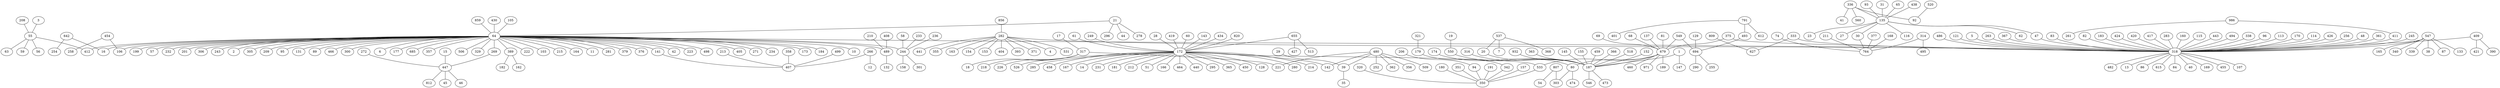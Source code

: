 graph {508 [label="115" level=1];
2 [label="443" level=2];
4 [label="320" level=2];
509 [label="494" level=1];
5 [label="105" level=1];
259 [label="338" level=2];
558 [label="336" level=1];
853 [label="859" level=2];
85 [label="129" level=1];
765 [label="856" level=2];
72 [label="3" level=2];
10 [label="21" level=1];
680 [label="430" level=2];
13 [label="64" level=1];
14 [label="96" level=1];
521 [label="113" level=1];
269 [label="272" level=2];
56 [label="208" level=2];
769 [label="282" level=1];
566 [label="2" level=1];
717 [label="809" level=2];
18 [label="305" level=2];
772 [label="65" level=1];
524 [label="408" level=2];
774 [label="155" level=2];
21 [label="441" level=2];
22 [label="333" level=1];
23 [label="389" level=2];
276 [label="74" level=1];
158 [label="209" level=1];
780 [label="438" level=1];
280 [label="269" level=1];
673 [label="95" level=2];
783 [label="807" level=2];
759 [label="434" level=1];
29 [label="131" level=2];
787 [label="314" level=1];
788 [label="642" level=1];
532 [label="459" level=2];
789 [label="454" level=2];
34 [label="1" level=2];
536 [label="180" level=1];
537 [label="480" level=1];
102 [label="170" level=1];
791 [label="147" level=2];
792 [label="549" level=1];
466 [label="355" level=2];
793 [label="114" level=1];
40 [label="375" level=1];
545 [label="366" level=1];
799 [label="55" level=1];
795 [label="163" level=2];
291 [label="278" level=2];
550 [label="499" level=2];
863 [label="791" level=2];
50 [label="93" level=1];
813 [label="377" level=1];
299 [label="426" level=2];
559 [label="69" level=2];
800 [label="89" level=2];
831 [label="256" level=1];
803 [label="986" level=2];
141 [label="466" level=2];
57 [label="351" level=2];
847 [label="31" level=2];
58 [label="820" level=1];
307 [label="61" level=2];
281 [label="206" level=2];
62 [label="518" level=2];
764 [label="249" level=1];
807 [label="300" level=2];
573 [label="6" level=1];
809 [label="493" level=1];
668 [label="174" level=2];
479 [label="28" level=1];
316 [label="694" level=1];
68 [label="135" level=1];
320 [label="48" level=2];
592 [label="141" level=1];
817 [label="30" level=1];
324 [label="258" level=2];
442 [label="655" level=2];
325 [label="296" level=2];
73 [label="182" level=2];
326 [label="154" level=2];
823 [label="94" level=2];
76 [label="29" level=2];
825 [label="153" level=2];
922 [label="419" level=1];
79 [label="361" level=2];
829 [label="19" level=2];
857 [label="152" level=2];
327 [label="15" level=2];
834 [label="290" level=1];
83 [label="60" level=2];
84 [label="68" level=2];
301 [label="143" level=2];
837 [label="210" level=1];
841 [label="627" level=2];
222 [label="447" level=2];
648 [label="39" level=2];
89 [label="356" level=2];
598 [label="245" level=2];
346 [label="172" level=1];
602 [label="63" level=1];
567 [label="177" level=2];
619 [label="316" level=2];
179 [label="560" level=2];
96 [label="537" level=2];
433 [label="685" level=2];
25 [label="357" level=2];
610 [label="47" level=1];
611 [label="486" level=2];
506 [label="212" level=1];
355 [label="121" level=1];
515 [label="137" level=1];
850 [label="506" level=2];
851 [label="547" level=1];
104 [label="17" level=1];
396 [label="236" level=2];
105 [label="81" level=1];
854 [label="404" level=1];
616 [label="679" level=1];
849 [label="166" level=1];
618 [label="51" level=2];
111 [label="550" level=2];
180 [label="329" level=1];
15 [label="412" level=1];
926 [label="222" level=2];
624 [label="58" level=1];
189 [label="5" level=1];
827 [label="612" level=2];
197 [label="266" level=2];
632 [label="103" level=2];
368 [label="255" level=2];
370 [label="59" level=2];
371 [label="142" level=1];
852 [label="263" level=2];
631 [label="367" level=1];
450 [label="971" level=1];
122 [label="83" level=1];
635 [label="82" level=1];
375 [label="54" level=2];
650 [label="215" level=1];
637 [label="183" level=1];
728 [label="80" level=1];
377 [label="213" level=2];
432 [label="233" level=2];
337 [label="533" level=1];
968 [label="164" level=2];
484 [label="44" level=1];
887 [label="11" level=2];
134 [label="211" level=1];
136 [label="489" level=1];
391 [label="281" level=2];
646 [label="317" level=1];
840 [label="424" level=1];
352 [label="168" level=2];
140 [label="321" level=2];
892 [label="191" level=2];
893 [label="379" level=2];
398 [label="440" level=2];
399 [label="7" level=2];
894 [label="464" level=2];
875 [label="27" level=2];
883 [label="932" level=1];
612 [label="368" level=2];
899 [label="376" level=2];
457 [label="42" level=2];
151 [label="365" level=1];
152 [label="420" level=1];
154 [label="411" level=1];
157 [label="157" level=2];
900 [label="520" level=2];
439 [label="116" level=1];
163 [label="509" level=2];
453 [label="62" level=1];
416 [label="244" level=1];
167 [label="223" level=2];
418 [label="363" level=2];
872 [label="498" level=1];
420 [label="405" level=1];
507 [label="393" level=1];
913 [label="189" level=2];
914 [label="450" level=2];
174 [label="133" level=1];
916 [label="18" level=2];
175 [label="179" level=2];
541 [label="261" level=2];
676 [label="409" level=1];
244 [label="417" level=2];
227 [label="165" level=1];
798 [label="295" level=1];
181 [label="128" level=1];
191 [label="358" level=2];
183 [label="283" level=1];
921 [label="160" level=1];
587 [label="390" level=2];
185 [label="362" level=2];
55 [label="16" level=1];
925 [label="340" level=1];
437 [label="106" level=1];
187 [label="20" level=2];
20 [label="271" level=2];
115 [label="301" level=1];
927 [label="280" level=1];
441 [label="318" level=1];
819 [label="162" level=2];
443 [label="455" level=2];
481 [label="12" level=2];
444 [label="526" level=2];
267 [label="371" level=1];
177 [label="107" level=1];
198 [label="145" level=2];
934 [label="56" level=2];
936 [label="4" level=1];
414 [label="234" level=2];
454 [label="173" level=1];
607 [label="401" level=2];
707 [label="482" level=2];
678 [label="342" level=2];
946 [label="285" level=1];
213 [label="184" level=2];
709 [label="10" level=2];
712 [label="458" level=2];
380 [label="158" level=2];
254 [label="13" level=1];
482 [label="427" level=2];
716 [label="214" level=2];
771 [label="41" level=1];
119 [label="199" level=2];
584 [label="421" level=2];
955 [label="86" level=1];
221 [label="303" level=1];
662 [label="218" level=2];
640 [label="495" level=1];
957 [label="187" level=1];
864 [label="546" level=1];
915 [label="35" level=2];
751 [label="339" level=2];
310 [label="167" level=2];
724 [label="38" level=2];
473 [label="221" level=1];
726 [label="474" level=1];
264 [label="615" level=2];
329 [label="87" level=1];
286 [label="252" level=1];
963 [label="57" level=2];
577 [label="14" level=1];
233 [label="84" level=1];
862 [label="473" level=1];
733 [label="23" level=1];
634 [label="764" level=1];
860 [label="232" level=1];
564 [label="201" level=2];
970 [label="226" level=2];
488 [label="254" level=1];
973 [label="231" level=2];
908 [label="92" level=2];
744 [label="531" level=2];
336 [label="460" level=2];
923 [label="40" level=2];
654 [label="46" level=2];
746 [label="132" level=2];
246 [label="407" level=2];
247 [label="812" level=2];
980 [label="181" level=2];
948 [label="169" level=1];
651 [label="350" level=1];
215 [label="306" level=2];
204 [label="243" level=2];
672 [label="45" level=2];
713 [label="513" level=2];
508 -- 441;
2 -- 441;
4 -- 651;
509 -- 441;
5 -- 13;
259 -- 441;
558 -- 179;
558 -- 771;
558 -- 908;
558 -- 68;
853 -- 13;
85 -- 316;
765 -- 769;
72 -- 799;
10 -- 291;
10 -- 325;
10 -- 484;
10 -- 13;
680 -- 13;
13 -- 963;
13 -- 807;
13 -- 573;
13 -- 872;
13 -- 887;
13 -- 136;
13 -- 391;
13 -- 454;
13 -- 457;
13 -- 15;
13 -- 893;
13 -- 709;
13 -- 18;
13 -- 215;
13 -- 650;
13 -- 420;
13 -- 800;
13 -- 592;
13 -- 23;
13 -- 899;
13 -- 280;
13 -- 673;
13 -- 29;
13 -- 158;
13 -- 567;
13 -- 414;
13 -- 416;
13 -- 25;
13 -- 167;
13 -- 566;
13 -- 860;
13 -- 437;
13 -- 441;
13 -- 968;
13 -- 213;
13 -- 850;
13 -- 20;
13 -- 55;
13 -- 180;
13 -- 433;
13 -- 119;
13 -- 141;
13 -- 632;
13 -- 564;
13 -- 204;
13 -- 926;
14 -- 441;
521 -- 441;
269 -- 222;
56 -- 799;
769 -- 267;
769 -- 744;
769 -- 21;
769 -- 936;
769 -- 441;
769 -- 854;
769 -- 466;
769 -- 326;
769 -- 795;
769 -- 825;
769 -- 507;
717 -- 841;
772 -- 68;
524 -- 136;
774 -- 957;
22 -- 841;
22 -- 441;
23 -- 73;
23 -- 819;
276 -- 634;
780 -- 68;
280 -- 222;
783 -- 221;
783 -- 375;
759 -- 346;
787 -- 634;
787 -- 640;
788 -- 55;
788 -- 488;
532 -- 957;
789 -- 437;
789 -- 324;
34 -- 957;
34 -- 791;
536 -- 651;
537 -- 185;
537 -- 371;
537 -- 163;
537 -- 89;
537 -- 473;
537 -- 286;
537 -- 648;
102 -- 441;
792 -- 616;
792 -- 316;
793 -- 441;
40 -- 616;
40 -- 441;
545 -- 957;
799 -- 370;
799 -- 15;
799 -- 934;
799 -- 602;
550 -- 246;
863 -- 827;
863 -- 809;
863 -- 607;
50 -- 68;
813 -- 634;
299 -- 441;
559 -- 616;
831 -- 441;
803 -- 154;
803 -- 541;
57 -- 651;
847 -- 68;
58 -- 346;
307 -- 346;
281 -- 823;
62 -- 957;
764 -- 346;
809 -- 316;
668 -- 728;
479 -- 346;
316 -- 834;
316 -- 368;
68 -- 817;
68 -- 733;
68 -- 453;
68 -- 610;
68 -- 875;
68 -- 439;
320 -- 441;
592 -- 246;
817 -- 634;
442 -- 482;
442 -- 713;
442 -- 346;
823 -- 651;
76 -- 648;
922 -- 346;
79 -- 441;
829 -- 111;
857 -- 957;
327 -- 222;
83 -- 346;
84 -- 616;
301 -- 346;
837 -- 136;
222 -- 654;
222 -- 672;
222 -- 247;
648 -- 915;
598 -- 441;
346 -- 310;
346 -- 444;
346 -- 894;
346 -- 577;
346 -- 849;
346 -- 798;
346 -- 914;
346 -- 398;
346 -- 716;
346 -- 946;
346 -- 337;
346 -- 712;
346 -- 618;
346 -- 181;
346 -- 980;
346 -- 973;
346 -- 371;
346 -- 151;
346 -- 506;
346 -- 927;
619 -- 957;
96 -- 612;
96 -- 187;
96 -- 399;
610 -- 441;
611 -- 441;
355 -- 441;
515 -- 616;
851 -- 724;
851 -- 441;
851 -- 751;
851 -- 925;
851 -- 329;
851 -- 227;
851 -- 174;
104 -- 646;
396 -- 416;
105 -- 616;
616 -- 337;
616 -- 336;
616 -- 728;
616 -- 450;
616 -- 913;
616 -- 957;
111 -- 957;
624 -- 416;
189 -- 441;
197 -- 481;
197 -- 246;
852 -- 441;
631 -- 441;
122 -- 441;
635 -- 441;
637 -- 441;
728 -- 221;
728 -- 726;
377 -- 246;
432 -- 416;
337 -- 651;
134 -- 634;
136 -- 746;
646 -- 916;
646 -- 970;
646 -- 473;
646 -- 662;
840 -- 441;
352 -- 634;
140 -- 175;
892 -- 651;
883 -- 957;
152 -- 441;
154 -- 441;
157 -- 651;
900 -- 908;
416 -- 380;
416 -- 115;
418 -- 957;
175 -- 678;
676 -- 587;
676 -- 441;
676 -- 584;
244 -- 441;
191 -- 246;
183 -- 441;
921 -- 441;
187 -- 957;
441 -- 443;
441 -- 264;
441 -- 233;
441 -- 707;
441 -- 948;
441 -- 177;
441 -- 923;
441 -- 254;
441 -- 955;
198 -- 957;
678 -- 651;
957 -- 862;
957 -- 864;
}